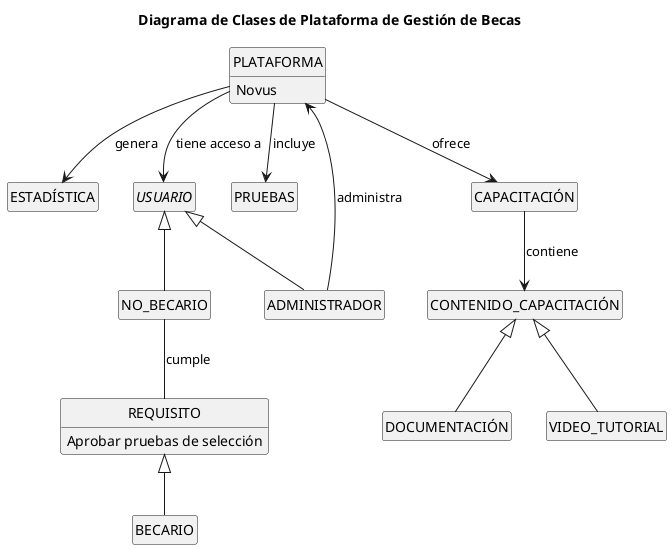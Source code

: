 @startuml Diagrama_de_Clases_Beca

title Diagrama de Clases de Plataforma de Gestión de Becas

hide empty members
hide circle


class PLATAFORMA {
  Novus
}

class ESTADÍSTICA {
}

abstract class USUARIO {
}

class ADMINISTRADOR {
}

class PRUEBAS {
}

class CAPACITACIÓN {
}

class CONTENIDO_CAPACITACIÓN {
}

class VIDEO_TUTORIAL {
}

class DOCUMENTACIÓN {
}

class BECARIO {
}

class NO_BECARIO {
}

class REQUISITO
{
  Aprobar pruebas de selección
}


PLATAFORMA --> ESTADÍSTICA : "genera"
PLATAFORMA --> USUARIO : "tiene acceso a"
PLATAFORMA --> PRUEBAS : "incluye"
PLATAFORMA --> CAPACITACIÓN : "ofrece"

USUARIO <|-- ADMINISTRADOR
ADMINISTRADOR --> PLATAFORMA : "administra"

CAPACITACIÓN --> CONTENIDO_CAPACITACIÓN : "contiene"
CONTENIDO_CAPACITACIÓN <|-- VIDEO_TUTORIAL
CONTENIDO_CAPACITACIÓN <|-- DOCUMENTACIÓN
NO_BECARIO -- REQUISITO : cumple
REQUISITO <|-- BECARIO
USUARIO <|-- NO_BECARIO
@enduml
